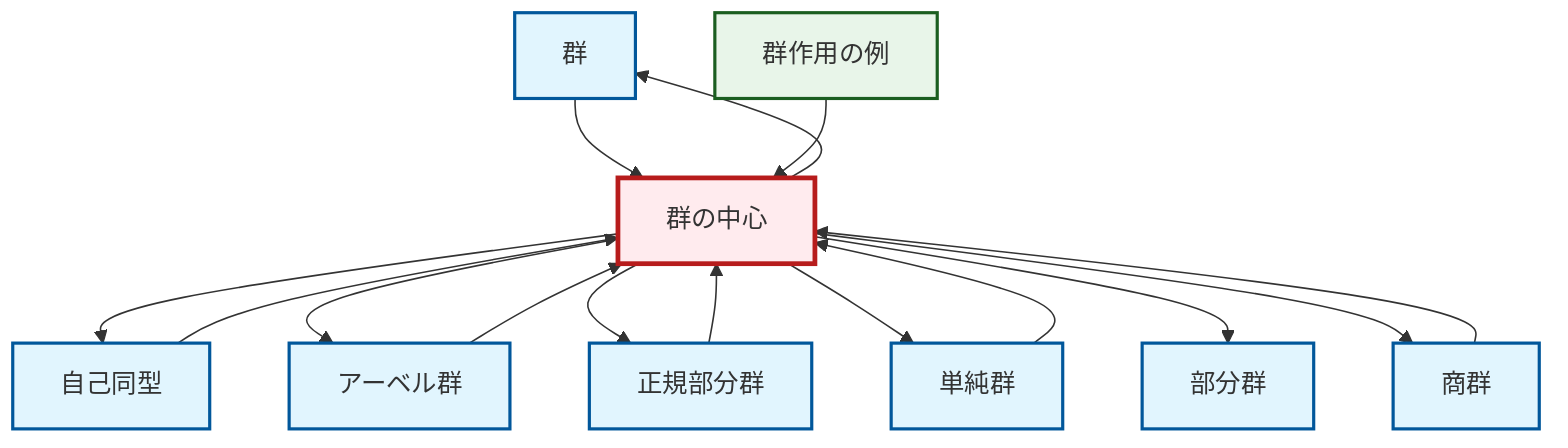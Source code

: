 graph TD
    classDef definition fill:#e1f5fe,stroke:#01579b,stroke-width:2px
    classDef theorem fill:#f3e5f5,stroke:#4a148c,stroke-width:2px
    classDef axiom fill:#fff3e0,stroke:#e65100,stroke-width:2px
    classDef example fill:#e8f5e9,stroke:#1b5e20,stroke-width:2px
    classDef current fill:#ffebee,stroke:#b71c1c,stroke-width:3px
    def-group["群"]:::definition
    def-normal-subgroup["正規部分群"]:::definition
    def-quotient-group["商群"]:::definition
    def-simple-group["単純群"]:::definition
    def-automorphism["自己同型"]:::definition
    def-center-of-group["群の中心"]:::definition
    ex-group-action-examples["群作用の例"]:::example
    def-subgroup["部分群"]:::definition
    def-abelian-group["アーベル群"]:::definition
    def-center-of-group --> def-automorphism
    def-center-of-group --> def-abelian-group
    def-abelian-group --> def-center-of-group
    def-group --> def-center-of-group
    def-normal-subgroup --> def-center-of-group
    def-quotient-group --> def-center-of-group
    def-center-of-group --> def-group
    def-simple-group --> def-center-of-group
    def-center-of-group --> def-normal-subgroup
    ex-group-action-examples --> def-center-of-group
    def-center-of-group --> def-simple-group
    def-center-of-group --> def-subgroup
    def-center-of-group --> def-quotient-group
    def-automorphism --> def-center-of-group
    class def-center-of-group current